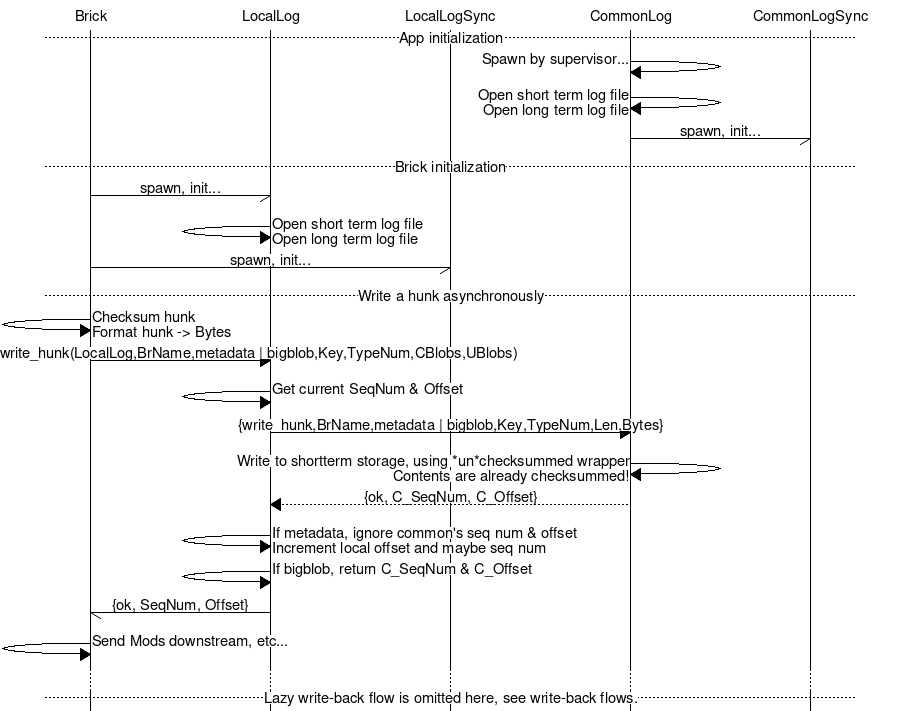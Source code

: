 
## An attempt at documenting the flow of writes in the gmt_hlog_cmn.erl
## implementation.

msc {
    hscale = "1.5";
    Brick, LocalLog, LocalLogSync, CommonLog, CommonLogSync;

    --- [label="App initialization"];

    CommonLog=>CommonLog [label="Spawn by supervisor..."];
    CommonLog=>CommonLog [label="Open short term log file\nOpen long term log file"];
    CommonLog->CommonLogSync [label="spawn, init..."];

    --- [label="Brick initialization"];

    Brick->LocalLog [label="spawn, init..."];
    LocalLog=>LocalLog [label="Open short term log file\nOpen long term log file"];
    Brick->LocalLogSync [label="spawn, init..."];

    --- [label="Write a hunk asynchronously"];

    Brick=>Brick [label="Checksum hunk\nFormat hunk -> Bytes"];
    Brick=>LocalLog [label="write_hunk(LocalLog,BrName,metadata | bigblob,Key,TypeNum,CBlobs,UBlobs)"];
    LocalLog=>LocalLog [label="Get current SeqNum & Offset"];
    LocalLog=>CommonLog [label="{write_hunk,BrName,metadata | bigblob,Key,TypeNum,Len,Bytes}"];
    CommonLog=>CommonLog [label="Write to shortterm storage, using *un*checksummed wrapper\nContents are already checksummed!"];
    CommonLog>>LocalLog [label="{ok, C_SeqNum, C_Offset}"];
    LocalLog=>LocalLog [label="If metadata, ignore common's seq num & offset\nIncrement local offset and maybe seq num"];
    LocalLog=>LocalLog [label="If bigblob, return C_SeqNum & C_Offset"];
    LocalLog->Brick [label="{ok, SeqNum, Offset}"];
    Brick=>Brick [label="Send Mods downstream, etc..."];

    ...;
    --- [label="Lazy write-back flow is omitted here, see write-back flows."];

}
